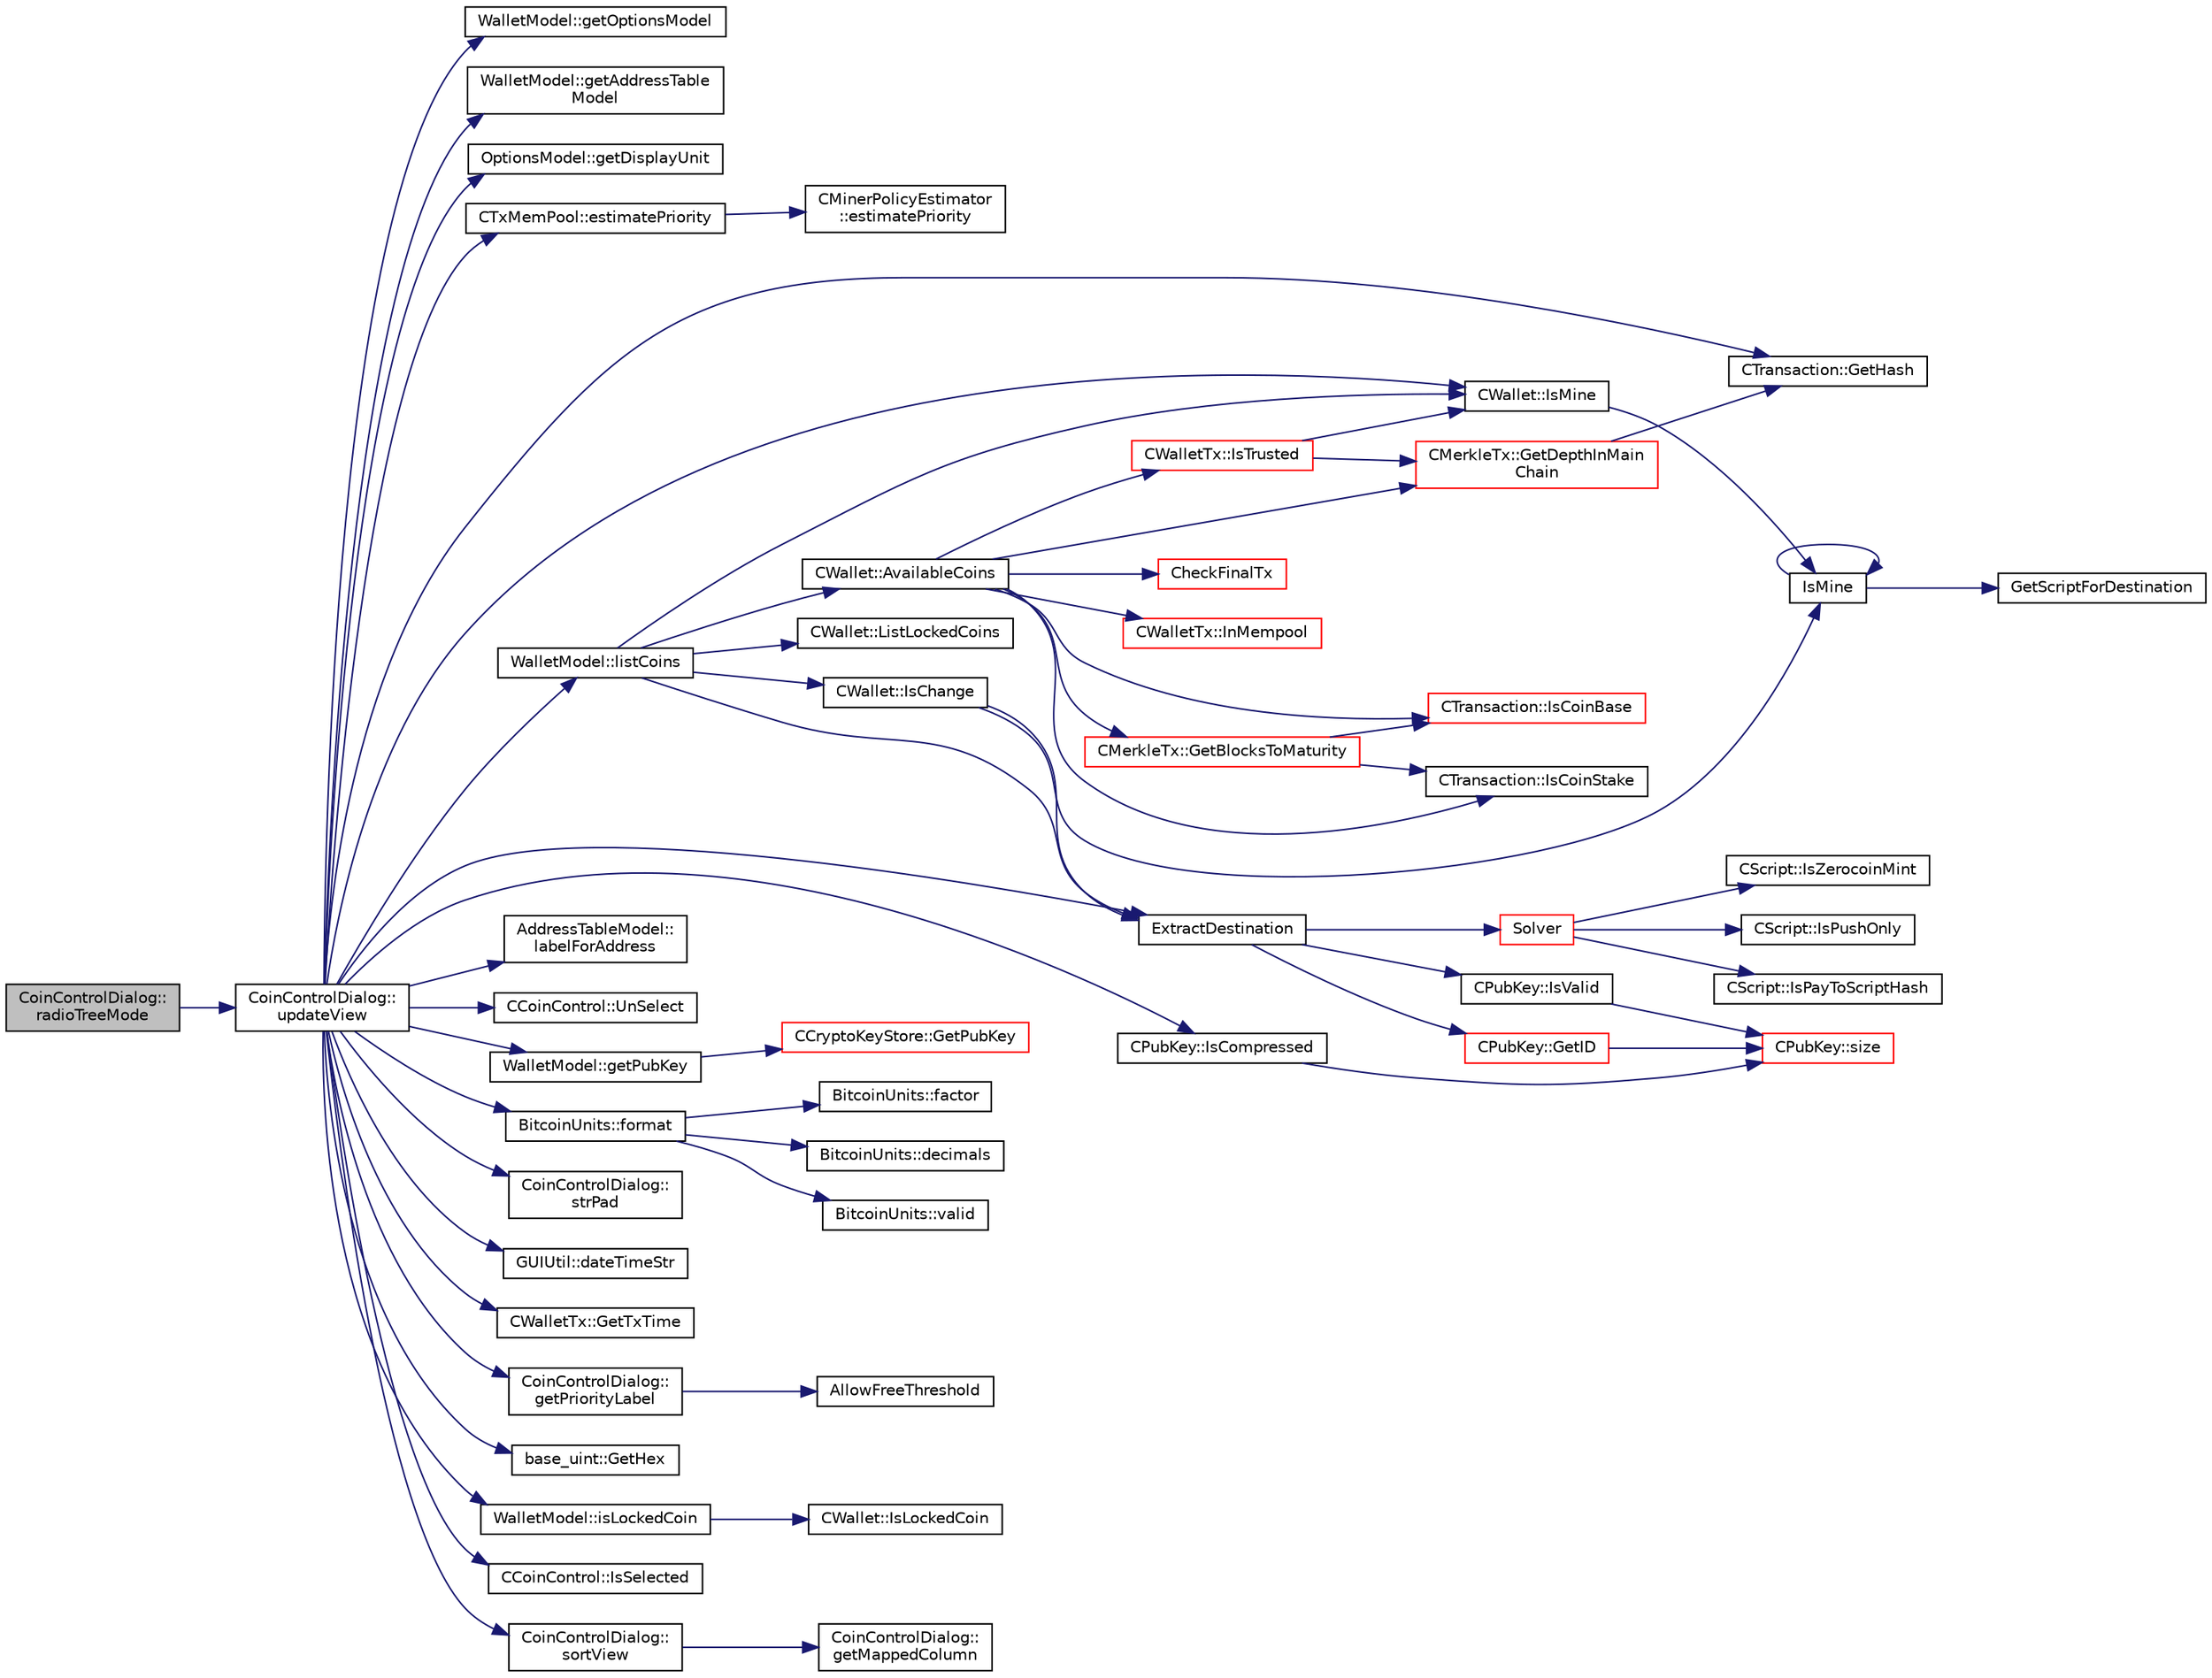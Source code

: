 digraph "CoinControlDialog::radioTreeMode"
{
  edge [fontname="Helvetica",fontsize="10",labelfontname="Helvetica",labelfontsize="10"];
  node [fontname="Helvetica",fontsize="10",shape=record];
  rankdir="LR";
  Node490 [label="CoinControlDialog::\lradioTreeMode",height=0.2,width=0.4,color="black", fillcolor="grey75", style="filled", fontcolor="black"];
  Node490 -> Node491 [color="midnightblue",fontsize="10",style="solid",fontname="Helvetica"];
  Node491 [label="CoinControlDialog::\lupdateView",height=0.2,width=0.4,color="black", fillcolor="white", style="filled",URL="$class_coin_control_dialog.html#aadea33050e5c1efd5eae8d2fcfa721f9"];
  Node491 -> Node492 [color="midnightblue",fontsize="10",style="solid",fontname="Helvetica"];
  Node492 [label="WalletModel::getOptionsModel",height=0.2,width=0.4,color="black", fillcolor="white", style="filled",URL="$class_wallet_model.html#a96d53e56b3f8f07537ea2523f7a7d300"];
  Node491 -> Node493 [color="midnightblue",fontsize="10",style="solid",fontname="Helvetica"];
  Node493 [label="WalletModel::getAddressTable\lModel",height=0.2,width=0.4,color="black", fillcolor="white", style="filled",URL="$class_wallet_model.html#a89ed202e2dbc04aaa70d72872b95b351"];
  Node491 -> Node494 [color="midnightblue",fontsize="10",style="solid",fontname="Helvetica"];
  Node494 [label="OptionsModel::getDisplayUnit",height=0.2,width=0.4,color="black", fillcolor="white", style="filled",URL="$class_options_model.html#a3b6e4d4ef42be3aaba315b8cd14f468e"];
  Node491 -> Node495 [color="midnightblue",fontsize="10",style="solid",fontname="Helvetica"];
  Node495 [label="CTxMemPool::estimatePriority",height=0.2,width=0.4,color="black", fillcolor="white", style="filled",URL="$class_c_tx_mem_pool.html#a225378304025c093d2dc5fcb754ade3b",tooltip="Estimate priority needed to get into the next nBlocks. "];
  Node495 -> Node496 [color="midnightblue",fontsize="10",style="solid",fontname="Helvetica"];
  Node496 [label="CMinerPolicyEstimator\l::estimatePriority",height=0.2,width=0.4,color="black", fillcolor="white", style="filled",URL="$class_c_miner_policy_estimator.html#ae9bb4813622680e6e3b48ea8c0ce41b6"];
  Node491 -> Node497 [color="midnightblue",fontsize="10",style="solid",fontname="Helvetica"];
  Node497 [label="WalletModel::listCoins",height=0.2,width=0.4,color="black", fillcolor="white", style="filled",URL="$class_wallet_model.html#ae5ce26bba42701b45de766ef11cc9a47"];
  Node497 -> Node498 [color="midnightblue",fontsize="10",style="solid",fontname="Helvetica"];
  Node498 [label="CWallet::AvailableCoins",height=0.2,width=0.4,color="black", fillcolor="white", style="filled",URL="$group___actions.html#ga8110e889be0f5915104e07bfe3839c68",tooltip="populate vCoins with vector of available COutputs. "];
  Node498 -> Node499 [color="midnightblue",fontsize="10",style="solid",fontname="Helvetica"];
  Node499 [label="CheckFinalTx",height=0.2,width=0.4,color="red", fillcolor="white", style="filled",URL="$main_8cpp.html#a7e254ea66e047c3d3ed0bedc5997fc4f",tooltip="Check if transaction will be final in the next block to be created. "];
  Node498 -> Node509 [color="midnightblue",fontsize="10",style="solid",fontname="Helvetica"];
  Node509 [label="CWalletTx::IsTrusted",height=0.2,width=0.4,color="red", fillcolor="white", style="filled",URL="$class_c_wallet_tx.html#a71efb0d5b5def8ae00a1d74b8741bfcb"];
  Node509 -> Node510 [color="midnightblue",fontsize="10",style="solid",fontname="Helvetica"];
  Node510 [label="CMerkleTx::GetDepthInMain\lChain",height=0.2,width=0.4,color="red", fillcolor="white", style="filled",URL="$class_c_merkle_tx.html#a5bf3a355593ecce5799de92d013149b1",tooltip="Return depth of transaction in blockchain: -1 : not in blockchain, and not in memory pool (conflicted..."];
  Node510 -> Node515 [color="midnightblue",fontsize="10",style="solid",fontname="Helvetica"];
  Node515 [label="CTransaction::GetHash",height=0.2,width=0.4,color="black", fillcolor="white", style="filled",URL="$class_c_transaction.html#a7efd1379de830341417c0bfa23a149aa"];
  Node509 -> Node526 [color="midnightblue",fontsize="10",style="solid",fontname="Helvetica"];
  Node526 [label="CWallet::IsMine",height=0.2,width=0.4,color="black", fillcolor="white", style="filled",URL="$group__map_wallet.html#ga4eada57edc1c443564b8cc9b853d955c"];
  Node526 -> Node523 [color="midnightblue",fontsize="10",style="solid",fontname="Helvetica"];
  Node523 [label="IsMine",height=0.2,width=0.4,color="black", fillcolor="white", style="filled",URL="$wallet__ismine_8cpp.html#adc59cf67d903c1ba1ef225561b85bfce"];
  Node523 -> Node524 [color="midnightblue",fontsize="10",style="solid",fontname="Helvetica"];
  Node524 [label="GetScriptForDestination",height=0.2,width=0.4,color="black", fillcolor="white", style="filled",URL="$standard_8cpp.html#ae40f28d3b46c21033f6ee1f1200d0321"];
  Node523 -> Node523 [color="midnightblue",fontsize="10",style="solid",fontname="Helvetica"];
  Node498 -> Node527 [color="midnightblue",fontsize="10",style="solid",fontname="Helvetica"];
  Node527 [label="CTransaction::IsCoinBase",height=0.2,width=0.4,color="red", fillcolor="white", style="filled",URL="$class_c_transaction.html#a96256e8ac1bf79ad9c057e48c41132dd"];
  Node498 -> Node531 [color="midnightblue",fontsize="10",style="solid",fontname="Helvetica"];
  Node531 [label="CTransaction::IsCoinStake",height=0.2,width=0.4,color="black", fillcolor="white", style="filled",URL="$class_c_transaction.html#ace4278a41a296d40dcf5fb2b9cf007ec"];
  Node498 -> Node532 [color="midnightblue",fontsize="10",style="solid",fontname="Helvetica"];
  Node532 [label="CMerkleTx::GetBlocksToMaturity",height=0.2,width=0.4,color="red", fillcolor="white", style="filled",URL="$class_c_merkle_tx.html#a69ebd437f7b44169659c3527fe73b6ab"];
  Node532 -> Node527 [color="midnightblue",fontsize="10",style="solid",fontname="Helvetica"];
  Node532 -> Node531 [color="midnightblue",fontsize="10",style="solid",fontname="Helvetica"];
  Node498 -> Node510 [color="midnightblue",fontsize="10",style="solid",fontname="Helvetica"];
  Node498 -> Node534 [color="midnightblue",fontsize="10",style="solid",fontname="Helvetica"];
  Node534 [label="CWalletTx::InMempool",height=0.2,width=0.4,color="red", fillcolor="white", style="filled",URL="$group__map_wallet.html#gae4af382e1eeba62ee7e84100c7234f23"];
  Node497 -> Node535 [color="midnightblue",fontsize="10",style="solid",fontname="Helvetica"];
  Node535 [label="CWallet::ListLockedCoins",height=0.2,width=0.4,color="black", fillcolor="white", style="filled",URL="$group___actions.html#ga41f4c77a0843692388f8b11d5fb88042"];
  Node497 -> Node526 [color="midnightblue",fontsize="10",style="solid",fontname="Helvetica"];
  Node497 -> Node536 [color="midnightblue",fontsize="10",style="solid",fontname="Helvetica"];
  Node536 [label="CWallet::IsChange",height=0.2,width=0.4,color="black", fillcolor="white", style="filled",URL="$group__map_wallet.html#gaba1c6108b7d2d3800dd487bab4c4c82e"];
  Node536 -> Node523 [color="midnightblue",fontsize="10",style="solid",fontname="Helvetica"];
  Node536 -> Node537 [color="midnightblue",fontsize="10",style="solid",fontname="Helvetica"];
  Node537 [label="ExtractDestination",height=0.2,width=0.4,color="black", fillcolor="white", style="filled",URL="$standard_8cpp.html#a951f7e601746ae076afdf3169ecca2fc"];
  Node537 -> Node538 [color="midnightblue",fontsize="10",style="solid",fontname="Helvetica"];
  Node538 [label="Solver",height=0.2,width=0.4,color="red", fillcolor="white", style="filled",URL="$standard_8cpp.html#a6ee6be50bff44464e905680c6fcee6dc",tooltip="Return public keys or hashes from scriptPubKey, for &#39;standard&#39; transaction types. ..."];
  Node538 -> Node539 [color="midnightblue",fontsize="10",style="solid",fontname="Helvetica"];
  Node539 [label="CScript::IsPayToScriptHash",height=0.2,width=0.4,color="black", fillcolor="white", style="filled",URL="$class_c_script.html#a0c3729c606d318923dc06f95d85a0971"];
  Node538 -> Node540 [color="midnightblue",fontsize="10",style="solid",fontname="Helvetica"];
  Node540 [label="CScript::IsZerocoinMint",height=0.2,width=0.4,color="black", fillcolor="white", style="filled",URL="$class_c_script.html#aadeaf93bd9c00abc9e20d082051adac8"];
  Node538 -> Node541 [color="midnightblue",fontsize="10",style="solid",fontname="Helvetica"];
  Node541 [label="CScript::IsPushOnly",height=0.2,width=0.4,color="black", fillcolor="white", style="filled",URL="$class_c_script.html#a090905f875fa5a40e616b319de8e973f",tooltip="Called by IsStandardTx and P2SH/BIP62 VerifyScript (which makes it consensus-critical). "];
  Node537 -> Node548 [color="midnightblue",fontsize="10",style="solid",fontname="Helvetica"];
  Node548 [label="CPubKey::IsValid",height=0.2,width=0.4,color="black", fillcolor="white", style="filled",URL="$class_c_pub_key.html#a4fa94293cf8577fd039b9a133f6c7f30"];
  Node548 -> Node549 [color="midnightblue",fontsize="10",style="solid",fontname="Helvetica"];
  Node549 [label="CPubKey::size",height=0.2,width=0.4,color="red", fillcolor="white", style="filled",URL="$class_c_pub_key.html#a6bb28fcf0a5f799c69f5b7269363b309",tooltip="Simple read-only vector-like interface to the pubkey data. "];
  Node537 -> Node551 [color="midnightblue",fontsize="10",style="solid",fontname="Helvetica"];
  Node551 [label="CPubKey::GetID",height=0.2,width=0.4,color="red", fillcolor="white", style="filled",URL="$class_c_pub_key.html#a2675f7e6f72eff68e7a5227289feb021",tooltip="Get the KeyID of this public key (hash of its serialization) "];
  Node551 -> Node549 [color="midnightblue",fontsize="10",style="solid",fontname="Helvetica"];
  Node497 -> Node537 [color="midnightblue",fontsize="10",style="solid",fontname="Helvetica"];
  Node491 -> Node558 [color="midnightblue",fontsize="10",style="solid",fontname="Helvetica"];
  Node558 [label="AddressTableModel::\llabelForAddress",height=0.2,width=0.4,color="black", fillcolor="white", style="filled",URL="$class_address_table_model.html#afcdbfc17ac480f5a57382cbcf096ccb3"];
  Node491 -> Node526 [color="midnightblue",fontsize="10",style="solid",fontname="Helvetica"];
  Node491 -> Node515 [color="midnightblue",fontsize="10",style="solid",fontname="Helvetica"];
  Node491 -> Node559 [color="midnightblue",fontsize="10",style="solid",fontname="Helvetica"];
  Node559 [label="CCoinControl::UnSelect",height=0.2,width=0.4,color="black", fillcolor="white", style="filled",URL="$class_c_coin_control.html#a7f9b8135840df5907bc49a4c5cb19ba4"];
  Node491 -> Node537 [color="midnightblue",fontsize="10",style="solid",fontname="Helvetica"];
  Node491 -> Node560 [color="midnightblue",fontsize="10",style="solid",fontname="Helvetica"];
  Node560 [label="WalletModel::getPubKey",height=0.2,width=0.4,color="black", fillcolor="white", style="filled",URL="$class_wallet_model.html#abe0b4462654768f301d1f758f7907ca2"];
  Node560 -> Node561 [color="midnightblue",fontsize="10",style="solid",fontname="Helvetica"];
  Node561 [label="CCryptoKeyStore::GetPubKey",height=0.2,width=0.4,color="red", fillcolor="white", style="filled",URL="$class_c_crypto_key_store.html#a20b474adfe6900bb36cd4fd6f9c31380"];
  Node491 -> Node569 [color="midnightblue",fontsize="10",style="solid",fontname="Helvetica"];
  Node569 [label="CPubKey::IsCompressed",height=0.2,width=0.4,color="black", fillcolor="white", style="filled",URL="$class_c_pub_key.html#a25f8b70340ad20ddab0f80ec4cee9396",tooltip="Check whether this is a compressed public key. "];
  Node569 -> Node549 [color="midnightblue",fontsize="10",style="solid",fontname="Helvetica"];
  Node491 -> Node570 [color="midnightblue",fontsize="10",style="solid",fontname="Helvetica"];
  Node570 [label="BitcoinUnits::format",height=0.2,width=0.4,color="black", fillcolor="white", style="filled",URL="$class_bitcoin_units.html#ab07437e5a788c80a82d75e3714bd3925",tooltip="Format as string. "];
  Node570 -> Node571 [color="midnightblue",fontsize="10",style="solid",fontname="Helvetica"];
  Node571 [label="BitcoinUnits::valid",height=0.2,width=0.4,color="black", fillcolor="white", style="filled",URL="$class_bitcoin_units.html#a81cbc41480adfb600dad79711d336e5f",tooltip="Is unit ID valid? "];
  Node570 -> Node572 [color="midnightblue",fontsize="10",style="solid",fontname="Helvetica"];
  Node572 [label="BitcoinUnits::factor",height=0.2,width=0.4,color="black", fillcolor="white", style="filled",URL="$class_bitcoin_units.html#ae967b9e6ecbb8f041bfe398d27533b09",tooltip="Number of Satoshis (1e-8) per unit. "];
  Node570 -> Node573 [color="midnightblue",fontsize="10",style="solid",fontname="Helvetica"];
  Node573 [label="BitcoinUnits::decimals",height=0.2,width=0.4,color="black", fillcolor="white", style="filled",URL="$class_bitcoin_units.html#a3f0fc21634520ea06c684ba0d7e25f2f",tooltip="Number of decimals left. "];
  Node491 -> Node574 [color="midnightblue",fontsize="10",style="solid",fontname="Helvetica"];
  Node574 [label="CoinControlDialog::\lstrPad",height=0.2,width=0.4,color="black", fillcolor="white", style="filled",URL="$class_coin_control_dialog.html#ac01c96c8a1a024c9ca35eda9ca297792"];
  Node491 -> Node575 [color="midnightblue",fontsize="10",style="solid",fontname="Helvetica"];
  Node575 [label="GUIUtil::dateTimeStr",height=0.2,width=0.4,color="black", fillcolor="white", style="filled",URL="$namespace_g_u_i_util.html#aae732a04fea25190081120bf0cc773e8"];
  Node491 -> Node576 [color="midnightblue",fontsize="10",style="solid",fontname="Helvetica"];
  Node576 [label="CWalletTx::GetTxTime",height=0.2,width=0.4,color="black", fillcolor="white", style="filled",URL="$group__map_wallet.html#gab94368cf0553687d8f1fec5d2aaa1457"];
  Node491 -> Node577 [color="midnightblue",fontsize="10",style="solid",fontname="Helvetica"];
  Node577 [label="CoinControlDialog::\lgetPriorityLabel",height=0.2,width=0.4,color="black", fillcolor="white", style="filled",URL="$class_coin_control_dialog.html#a82c553c068d383edb52e2c239642d8e4"];
  Node577 -> Node578 [color="midnightblue",fontsize="10",style="solid",fontname="Helvetica"];
  Node578 [label="AllowFreeThreshold",height=0.2,width=0.4,color="black", fillcolor="white", style="filled",URL="$txmempool_8h.html#a51bd4734f99121bdc24323fd5aebacc3"];
  Node491 -> Node579 [color="midnightblue",fontsize="10",style="solid",fontname="Helvetica"];
  Node579 [label="base_uint::GetHex",height=0.2,width=0.4,color="black", fillcolor="white", style="filled",URL="$classbase__uint.html#ae5e7b7481de91ebead20eebd5d685441"];
  Node491 -> Node580 [color="midnightblue",fontsize="10",style="solid",fontname="Helvetica"];
  Node580 [label="WalletModel::isLockedCoin",height=0.2,width=0.4,color="black", fillcolor="white", style="filled",URL="$class_wallet_model.html#abeea7ae42ec38ace2786b2e3d340f5a2"];
  Node580 -> Node581 [color="midnightblue",fontsize="10",style="solid",fontname="Helvetica"];
  Node581 [label="CWallet::IsLockedCoin",height=0.2,width=0.4,color="black", fillcolor="white", style="filled",URL="$group___actions.html#ga58abc6e61537f10bfb9429587ed29074"];
  Node491 -> Node582 [color="midnightblue",fontsize="10",style="solid",fontname="Helvetica"];
  Node582 [label="CCoinControl::IsSelected",height=0.2,width=0.4,color="black", fillcolor="white", style="filled",URL="$class_c_coin_control.html#adcd674d510015f3212e489ab6bd74067"];
  Node491 -> Node583 [color="midnightblue",fontsize="10",style="solid",fontname="Helvetica"];
  Node583 [label="CoinControlDialog::\lsortView",height=0.2,width=0.4,color="black", fillcolor="white", style="filled",URL="$class_coin_control_dialog.html#a9573211ed101522c9b4307a02b268e39"];
  Node583 -> Node584 [color="midnightblue",fontsize="10",style="solid",fontname="Helvetica"];
  Node584 [label="CoinControlDialog::\lgetMappedColumn",height=0.2,width=0.4,color="black", fillcolor="white", style="filled",URL="$class_coin_control_dialog.html#a12cc992d1d2c5ef33f42d89c7e3e9dad"];
}
